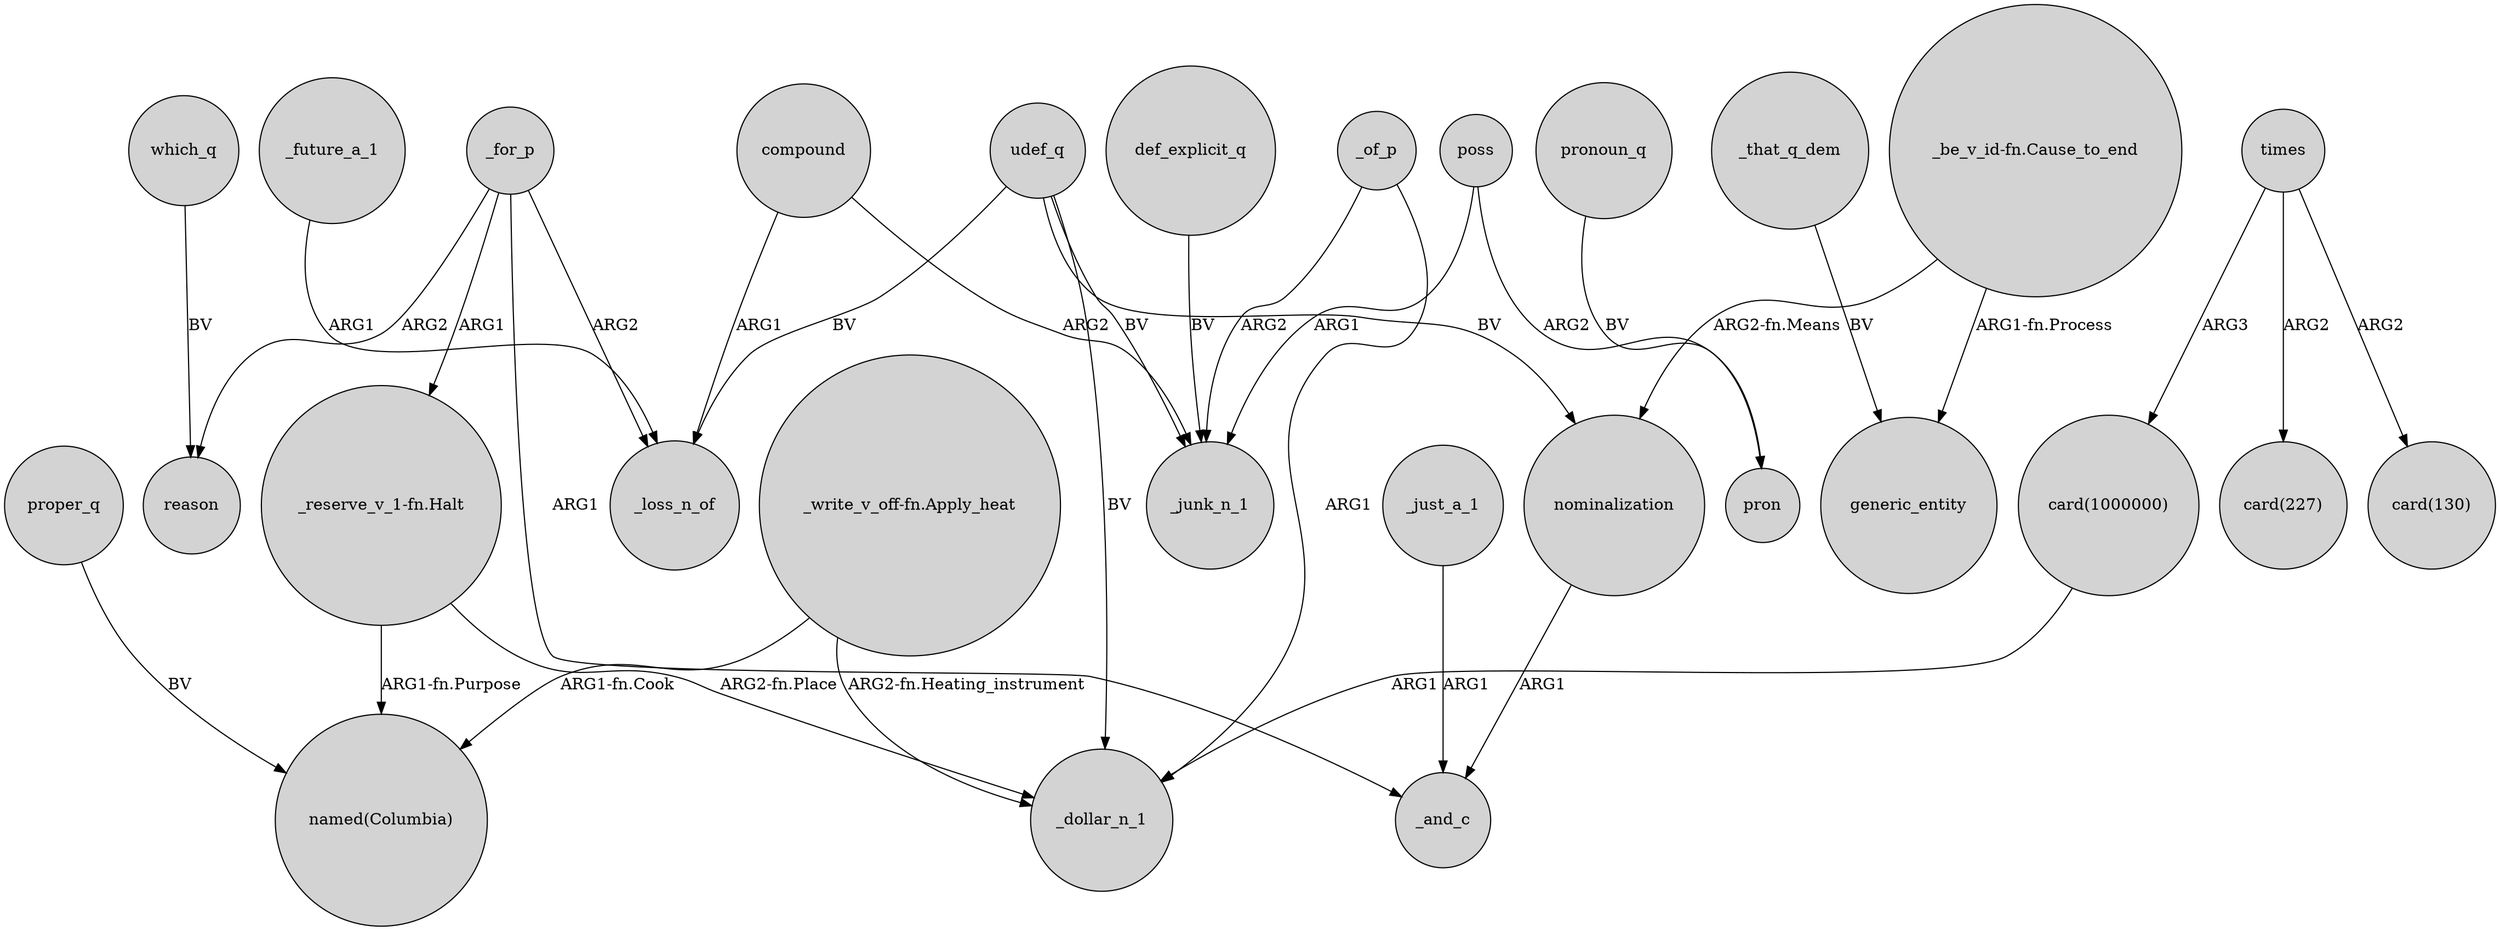digraph {
	node [shape=circle style=filled]
	_of_p -> _dollar_n_1 [label=ARG1]
	_just_a_1 -> _and_c [label=ARG1]
	_for_p -> _and_c [label=ARG1]
	which_q -> reason [label=BV]
	"_write_v_off-fn.Apply_heat" -> "named(Columbia)" [label="ARG1-fn.Cook"]
	udef_q -> nominalization [label=BV]
	times -> "card(1000000)" [label=ARG3]
	compound -> _junk_n_1 [label=ARG2]
	_for_p -> reason [label=ARG2]
	"_be_v_id-fn.Cause_to_end" -> nominalization [label="ARG2-fn.Means"]
	nominalization -> _and_c [label=ARG1]
	_future_a_1 -> _loss_n_of [label=ARG1]
	pronoun_q -> pron [label=BV]
	poss -> pron [label=ARG2]
	compound -> _loss_n_of [label=ARG1]
	_of_p -> _junk_n_1 [label=ARG2]
	udef_q -> _loss_n_of [label=BV]
	"_reserve_v_1-fn.Halt" -> "named(Columbia)" [label="ARG1-fn.Purpose"]
	"_be_v_id-fn.Cause_to_end" -> generic_entity [label="ARG1-fn.Process"]
	times -> "card(227)" [label=ARG2]
	udef_q -> _dollar_n_1 [label=BV]
	"card(1000000)" -> _dollar_n_1 [label=ARG1]
	proper_q -> "named(Columbia)" [label=BV]
	"_write_v_off-fn.Apply_heat" -> _dollar_n_1 [label="ARG2-fn.Heating_instrument"]
	_for_p -> _loss_n_of [label=ARG2]
	udef_q -> _junk_n_1 [label=BV]
	def_explicit_q -> _junk_n_1 [label=BV]
	poss -> _junk_n_1 [label=ARG1]
	_for_p -> "_reserve_v_1-fn.Halt" [label=ARG1]
	_that_q_dem -> generic_entity [label=BV]
	"_reserve_v_1-fn.Halt" -> _dollar_n_1 [label="ARG2-fn.Place"]
	times -> "card(130)" [label=ARG2]
}
